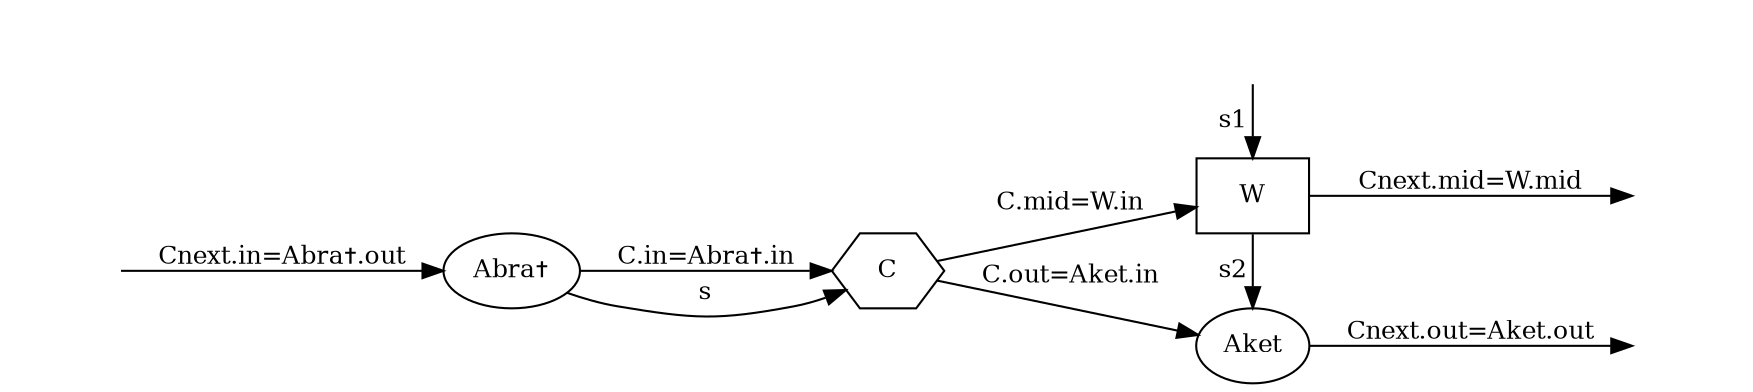 digraph G 
{
	rankdir = LR;
	edge [fontsize="12"];
	node [fontsize="12"];
	
	U_in [label=" ", style=invisible];
	
	U [label="Abra✝"];
	
	C [label="C", shape="hexagon"]
	
	Aket [label="Aket"];
	W [label="W", shape="box"];
	Abra [label=" ", style=invisible];
	
	Cout [label=" ", style=invisible];
	Cmid [label=" ", style=invisible];
	
	U_in -> U [label="Cnext.in=Abra✝.out"];
	U -> C [label="C.in=Abra✝.in"];
	U -> C [label="s"];
	
	// bug: same rank & label reverses direction
	W -> Aket [label="s2"];
	Abra -> W [label="s1"];
	
	C -> Aket [label="C.out=Aket.in"];
	C -> W [label="C.mid=W.in"];
	
	Aket -> Cout [label="Cnext.out=Aket.out"];
	W -> Cmid [label="Cnext.mid=W.mid"];
	
	{rank=same Abra}
	{rank=same Abra W Aket}
	{rank=same C}
	{rank=same Cout Cmid}
}
